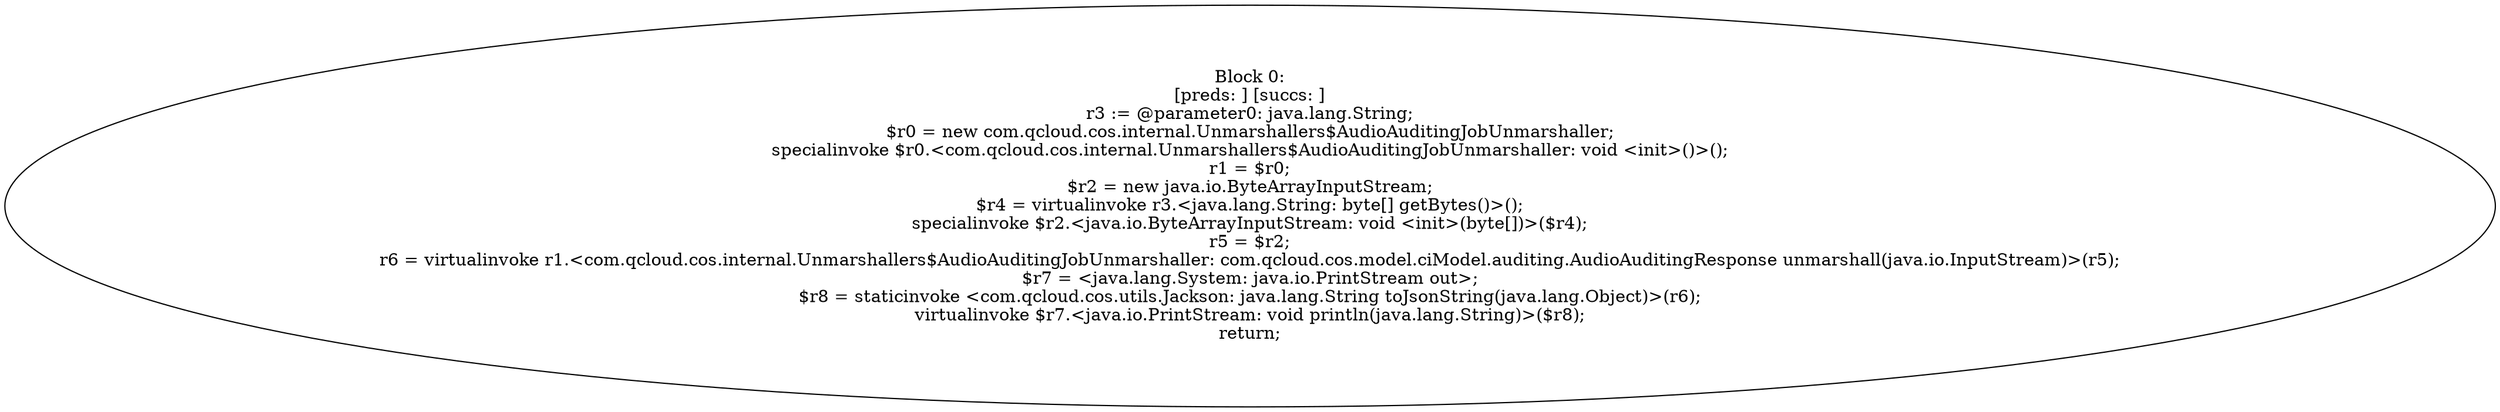 digraph "unitGraph" {
    "Block 0:
[preds: ] [succs: ]
r3 := @parameter0: java.lang.String;
$r0 = new com.qcloud.cos.internal.Unmarshallers$AudioAuditingJobUnmarshaller;
specialinvoke $r0.<com.qcloud.cos.internal.Unmarshallers$AudioAuditingJobUnmarshaller: void <init>()>();
r1 = $r0;
$r2 = new java.io.ByteArrayInputStream;
$r4 = virtualinvoke r3.<java.lang.String: byte[] getBytes()>();
specialinvoke $r2.<java.io.ByteArrayInputStream: void <init>(byte[])>($r4);
r5 = $r2;
r6 = virtualinvoke r1.<com.qcloud.cos.internal.Unmarshallers$AudioAuditingJobUnmarshaller: com.qcloud.cos.model.ciModel.auditing.AudioAuditingResponse unmarshall(java.io.InputStream)>(r5);
$r7 = <java.lang.System: java.io.PrintStream out>;
$r8 = staticinvoke <com.qcloud.cos.utils.Jackson: java.lang.String toJsonString(java.lang.Object)>(r6);
virtualinvoke $r7.<java.io.PrintStream: void println(java.lang.String)>($r8);
return;
"
}

